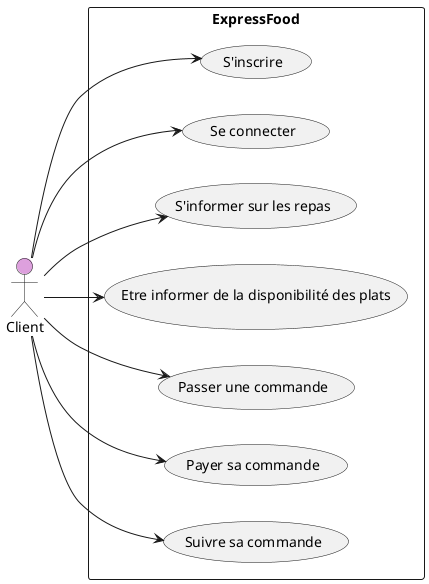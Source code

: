 
@startuml Client

left to right direction

actor "Client" as Client #Plum

rectangle ExpressFood {
  usecase "S'inscrire" as UC1
  usecase "Se connecter" as UC2
  usecase "S'informer sur les repas" as UC3
  usecase "Etre informer de la disponibilité des plats" as UC4
  usecase "Passer une commande" as UC5
  usecase "Payer sa commande" as UC6
  usecase "Suivre sa commande" as UC7
}

Client --> UC1
Client --> UC2
Client --> UC3
Client --> UC4
Client --> UC5
Client --> UC6
Client --> UC7

@enduml
